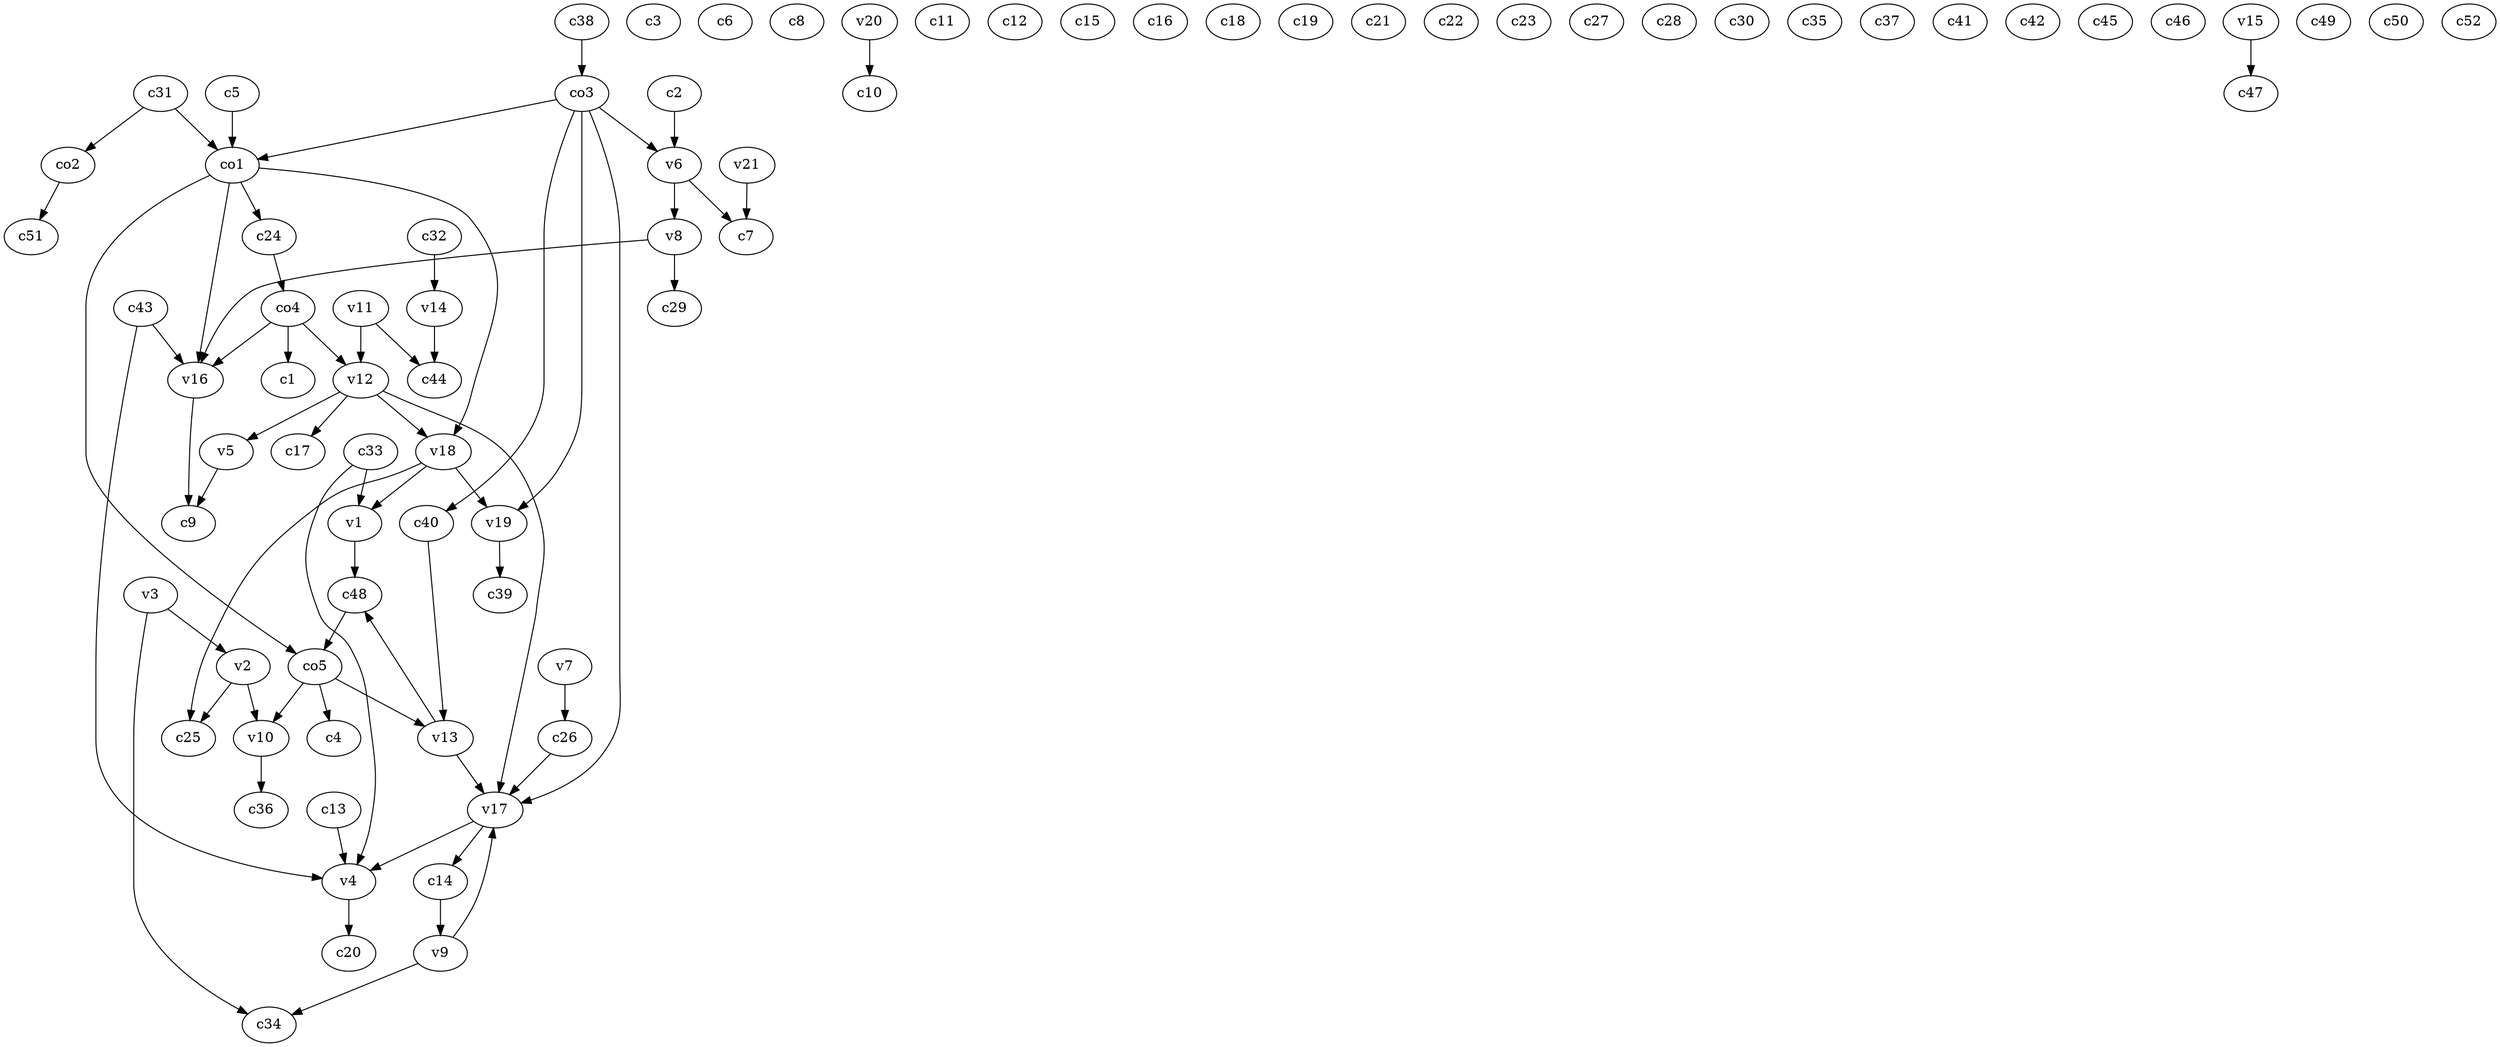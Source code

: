 strict digraph  {
c1;
c2;
c3;
c4;
c5;
c6;
c7;
c8;
c9;
c10;
c11;
c12;
c13;
c14;
c15;
c16;
c17;
c18;
c19;
c20;
c21;
c22;
c23;
c24;
c25;
c26;
c27;
c28;
c29;
c30;
c31;
c32;
c33;
c34;
c35;
c36;
c37;
c38;
c39;
c40;
c41;
c42;
c43;
c44;
c45;
c46;
c47;
c48;
c49;
c50;
c51;
c52;
v1;
v2;
v3;
v4;
v5;
v6;
v7;
v8;
v9;
v10;
v11;
v12;
v13;
v14;
v15;
v16;
v17;
v18;
v19;
v20;
v21;
co1;
co2;
co3;
co4;
co5;
c2 -> v6  [weight=1];
c5 -> co1  [weight=1];
c13 -> v4  [weight=1];
c14 -> v9  [weight=1];
c24 -> co4  [weight=1];
c26 -> v17  [weight=1];
c31 -> co2  [weight=1];
c31 -> co1  [weight=1];
c32 -> v14  [weight=1];
c33 -> v1  [weight=1];
c33 -> v4  [weight=1];
c38 -> co3  [weight=1];
c40 -> v13  [weight=1];
c43 -> v16  [weight=1];
c43 -> v4  [weight=1];
c48 -> co5  [weight=1];
v1 -> c48  [weight=1];
v2 -> c25  [weight=1];
v2 -> v10  [weight=1];
v3 -> c34  [weight=1];
v3 -> v2  [weight=1];
v4 -> c20  [weight=1];
v5 -> c9  [weight=1];
v6 -> c7  [weight=1];
v6 -> v8  [weight=1];
v7 -> c26  [weight=1];
v8 -> c29  [weight=1];
v8 -> v16  [weight=1];
v9 -> c34  [weight=1];
v9 -> v17  [weight=1];
v10 -> c36  [weight=1];
v11 -> c44  [weight=1];
v11 -> v12  [weight=1];
v12 -> c17  [weight=1];
v12 -> v17  [weight=1];
v12 -> v5  [weight=1];
v12 -> v18  [weight=1];
v13 -> c48  [weight=1];
v13 -> v17  [weight=1];
v14 -> c44  [weight=1];
v15 -> c47  [weight=1];
v16 -> c9  [weight=1];
v17 -> c14  [weight=1];
v17 -> v4  [weight=1];
v18 -> c25  [weight=1];
v18 -> v1  [weight=1];
v18 -> v19  [weight=1];
v19 -> c39  [weight=1];
v20 -> c10  [weight=1];
v21 -> c7  [weight=1];
co1 -> c24  [weight=1];
co1 -> v16  [weight=1];
co1 -> v18  [weight=1];
co1 -> co5  [weight=1];
co2 -> c51  [weight=1];
co3 -> c40  [weight=1];
co3 -> v19  [weight=1];
co3 -> co1  [weight=1];
co3 -> v17  [weight=1];
co3 -> v6  [weight=1];
co4 -> c1  [weight=1];
co4 -> v16  [weight=1];
co4 -> v12  [weight=1];
co5 -> c4  [weight=1];
co5 -> v13  [weight=1];
co5 -> v10  [weight=1];
}
